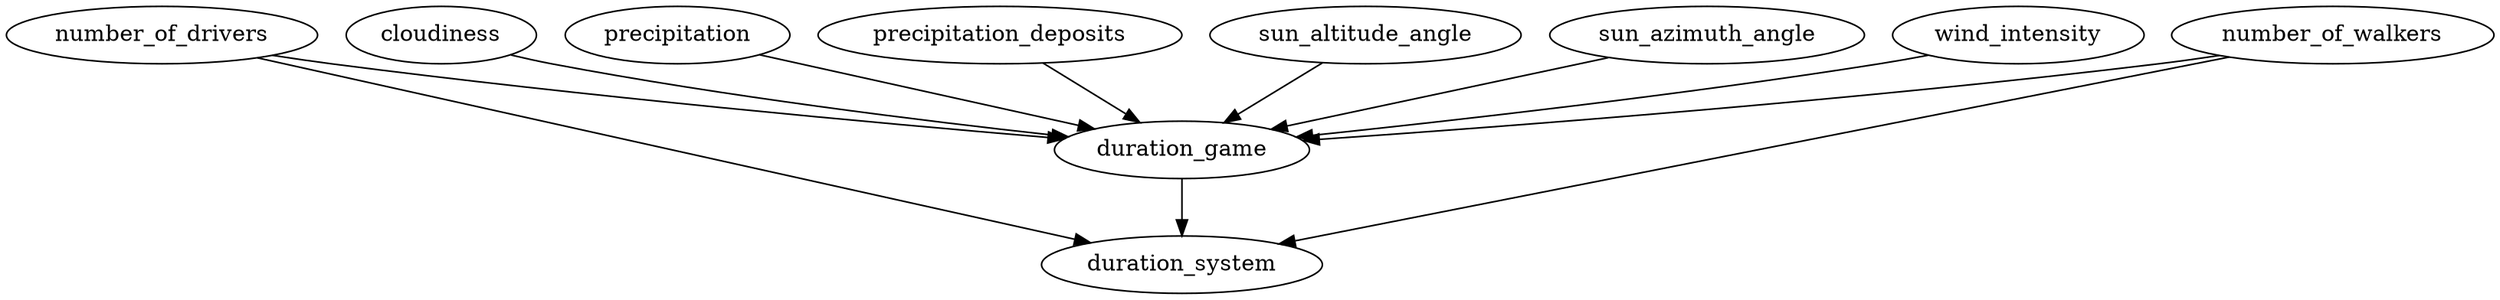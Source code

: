 digraph duration {
  cloudiness [type="input", datatype=float];
  number_of_drivers [type="input", datatype=int];
  number_of_walkers [type="input", datatype=int];
  precipitation [type="input", datatype=float];
  precipitation_deposits [type="input", datatype=float];
  sun_altitude_angle [type="input", datatype=float];
  sun_azimuth_angle [type="input", datatype=float];
  wind_intensity [type="input", datatype=float];

  cloudiness -> duration_game;
  precipitation -> duration_game;
  precipitation_deposits -> duration_game;
  sun_altitude_angle -> duration_game;
  sun_azimuth_angle -> duration_game;
  wind_intensity -> duration_game;
  number_of_drivers -> duration_game;
  number_of_walkers -> duration_game;
  
  number_of_drivers -> duration_system;
  number_of_walkers -> duration_system;
  duration_game -> duration_system;
}
